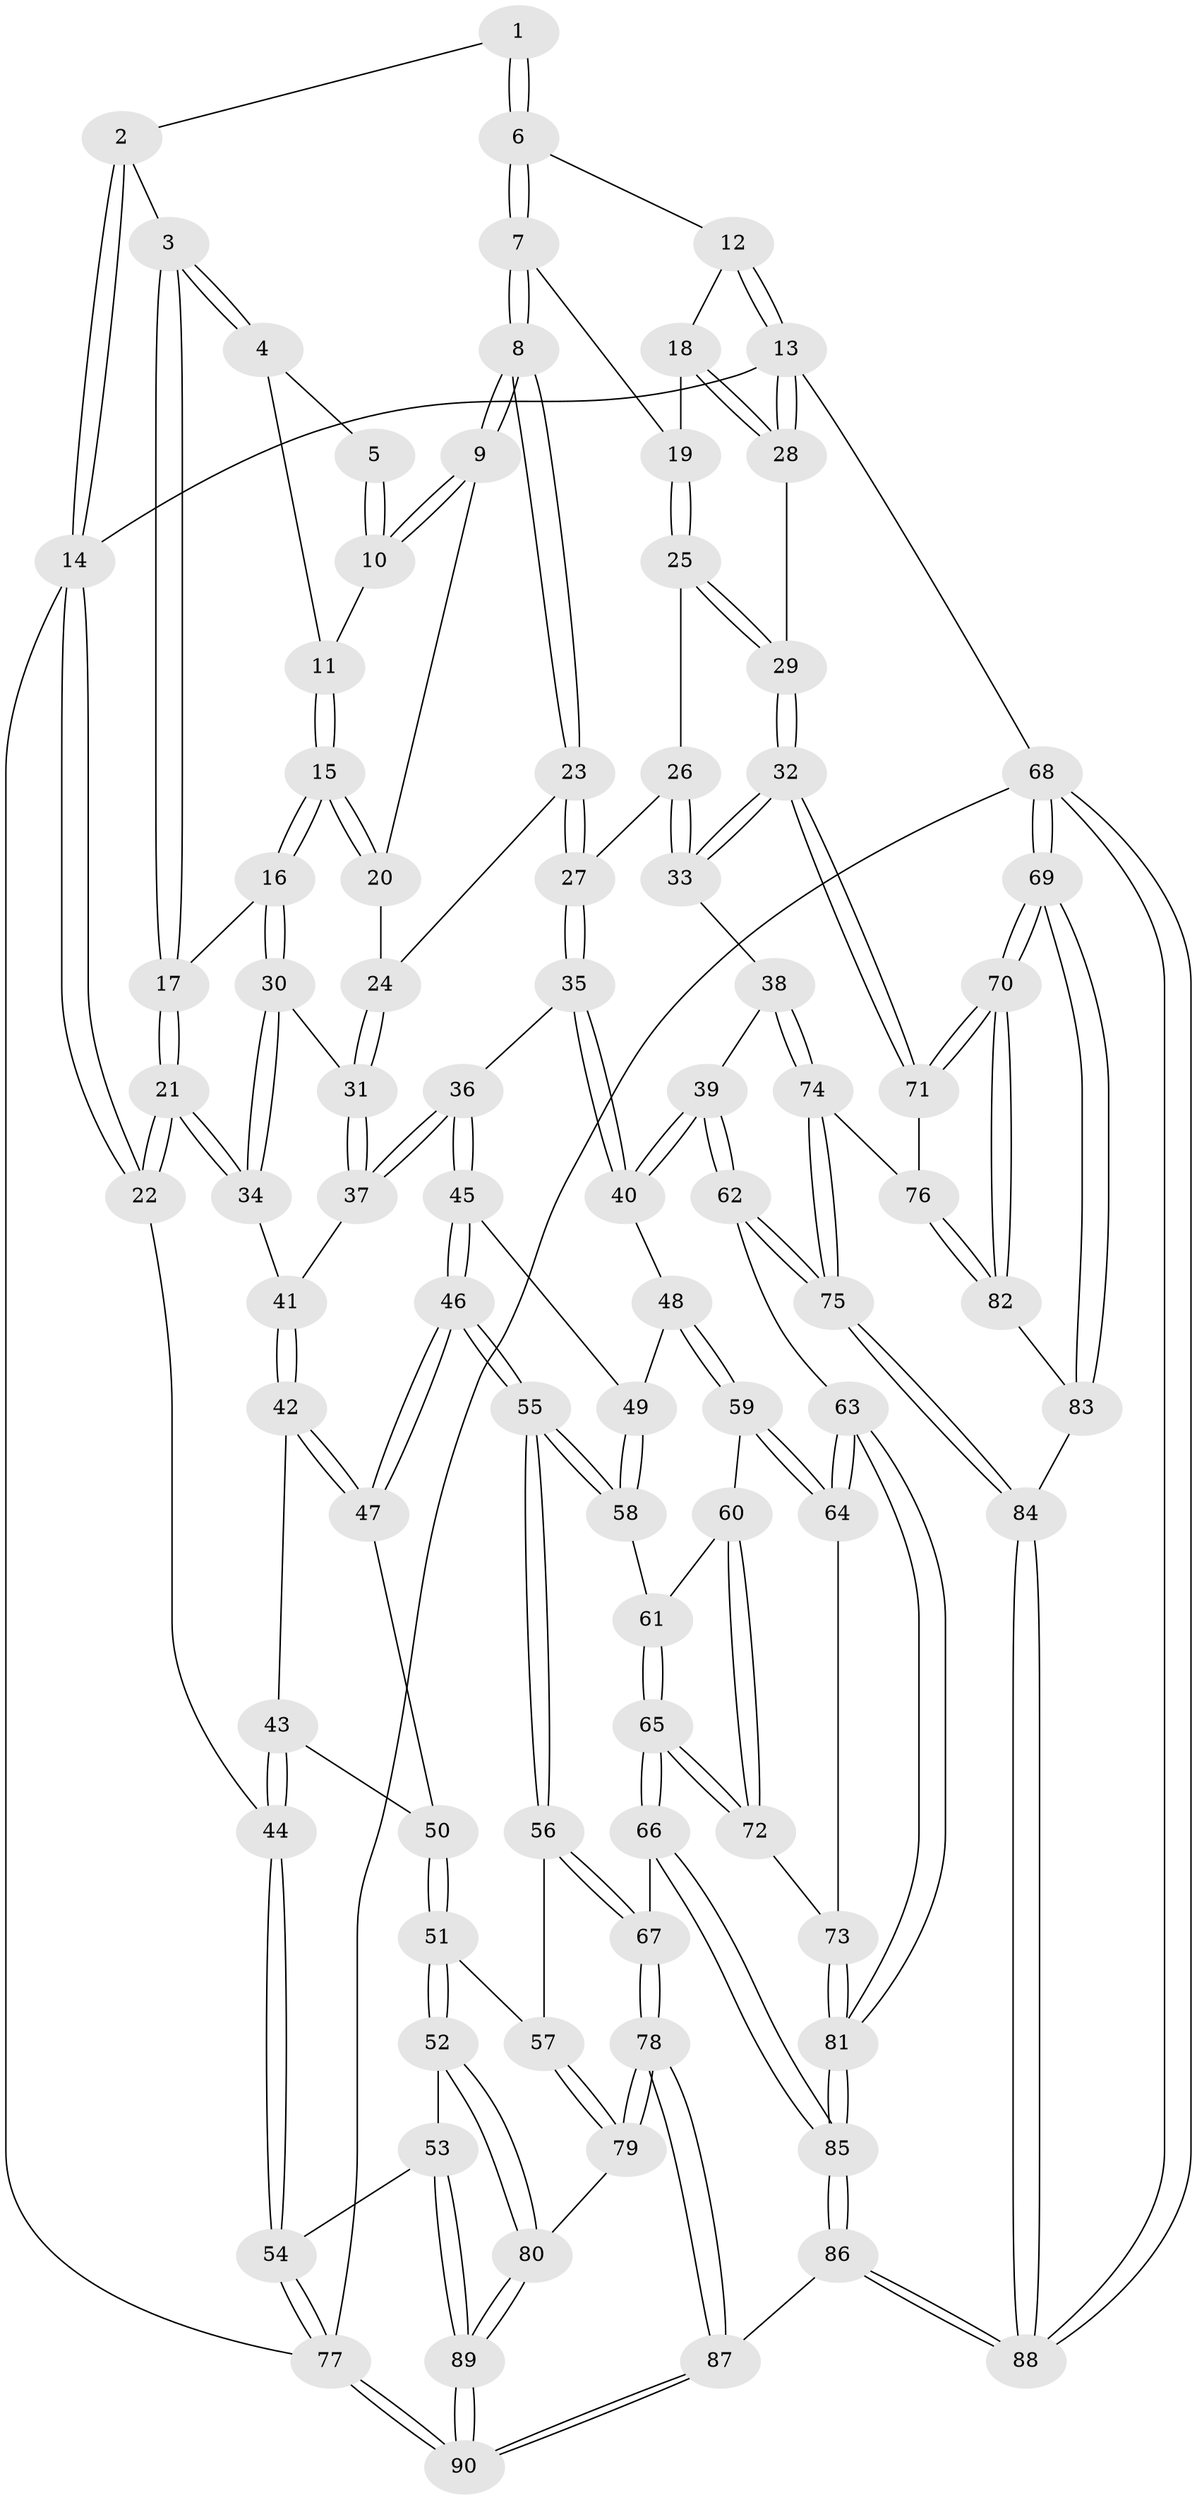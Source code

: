 // coarse degree distribution, {3: 0.11538461538461539, 5: 0.2692307692307692, 4: 0.5, 6: 0.11538461538461539}
// Generated by graph-tools (version 1.1) at 2025/52/02/27/25 19:52:42]
// undirected, 90 vertices, 222 edges
graph export_dot {
graph [start="1"]
  node [color=gray90,style=filled];
  1 [pos="+0.48685536581848093+0"];
  2 [pos="+0.05858136223136411+0"];
  3 [pos="+0.15687204653542855+0"];
  4 [pos="+0.3427568356513926+0.041347074777002966"];
  5 [pos="+0.458881329011313+0"];
  6 [pos="+0.7577527091237105+0"];
  7 [pos="+0.7445520183794108+0"];
  8 [pos="+0.6438992244666445+0.19566056889864564"];
  9 [pos="+0.45950897204635177+0.09038569866716224"];
  10 [pos="+0.4564163982739728+0.08278370942769829"];
  11 [pos="+0.3560142199628756+0.07338535829696509"];
  12 [pos="+0.7641292216586891+0"];
  13 [pos="+1+0"];
  14 [pos="+0+0"];
  15 [pos="+0.2655395291267122+0.2290405852835198"];
  16 [pos="+0.2519019170553135+0.24381385420669618"];
  17 [pos="+0.1689994968592938+0.2017413103656499"];
  18 [pos="+1+0.1730284996828525"];
  19 [pos="+0.8366128187800954+0.06321911453986351"];
  20 [pos="+0.45121048008279246+0.10031927824558694"];
  21 [pos="+0+0.32550121928739206"];
  22 [pos="+0+0.35041809551596603"];
  23 [pos="+0.6442519675814209+0.23165158692063667"];
  24 [pos="+0.4227769009149615+0.24752379152557616"];
  25 [pos="+0.891452568027556+0.24818390248335973"];
  26 [pos="+0.7213226967062615+0.2583623538185482"];
  27 [pos="+0.6552225309324524+0.259185087666508"];
  28 [pos="+1+0.306722627777841"];
  29 [pos="+1+0.3425792106953241"];
  30 [pos="+0.2632979700044449+0.2570830757462839"];
  31 [pos="+0.29744350407136094+0.2886279403683904"];
  32 [pos="+1+0.48054518690008746"];
  33 [pos="+1+0.4946271529306531"];
  34 [pos="+0.15253993493831852+0.4322168294979261"];
  35 [pos="+0.6487115011950948+0.34349866482812463"];
  36 [pos="+0.33115731028692175+0.37041378398677266"];
  37 [pos="+0.314526195890975+0.33508565013219116"];
  38 [pos="+1+0.5048632200831447"];
  39 [pos="+0.8329009236504336+0.5332795954872089"];
  40 [pos="+0.6633821090812311+0.4334104131067511"];
  41 [pos="+0.16470834345212496+0.4521031263942453"];
  42 [pos="+0.16537406373121005+0.4554063498400273"];
  43 [pos="+0.13147626978515864+0.49666128846646806"];
  44 [pos="+0+0.4881128802433084"];
  45 [pos="+0.33374118167697775+0.38887645243550256"];
  46 [pos="+0.31336874559867106+0.5056643975008778"];
  47 [pos="+0.2323185191133131+0.4910748341828926"];
  48 [pos="+0.6183826585423016+0.4722032722907341"];
  49 [pos="+0.5565854911149178+0.4841753264162553"];
  50 [pos="+0.1530558669395+0.5216145144277161"];
  51 [pos="+0.1746485923212678+0.6703541652149685"];
  52 [pos="+0.08305353357834559+0.7170260599646829"];
  53 [pos="+0+0.7089529659486333"];
  54 [pos="+0+0.6754021743493708"];
  55 [pos="+0.32807905224070166+0.5856353669225987"];
  56 [pos="+0.31404341195291696+0.6153090425821034"];
  57 [pos="+0.27606489396798045+0.6448527907953683"];
  58 [pos="+0.41644938467075787+0.5746530579263102"];
  59 [pos="+0.5834643813162498+0.6330914559964822"];
  60 [pos="+0.5644736877575828+0.6477677950290268"];
  61 [pos="+0.44539718509789167+0.5954277015276903"];
  62 [pos="+0.7579539727468447+0.7226156876611077"];
  63 [pos="+0.7252440469632856+0.721229975949506"];
  64 [pos="+0.7070887769055357+0.7179557603201652"];
  65 [pos="+0.5151873199990373+0.7329813001677121"];
  66 [pos="+0.5089606566177278+0.7381329576250376"];
  67 [pos="+0.45556789995437025+0.7483316888308851"];
  68 [pos="+1+1"];
  69 [pos="+1+1"];
  70 [pos="+1+0.7846587606096426"];
  71 [pos="+1+0.649698504148015"];
  72 [pos="+0.5172336610241413+0.731752530230997"];
  73 [pos="+0.6027620404155664+0.759761163620699"];
  74 [pos="+0.8828354912536056+0.7525777963889732"];
  75 [pos="+0.7694589054736559+0.7498199607140159"];
  76 [pos="+0.9373170506253342+0.7687477990743428"];
  77 [pos="+0+1"];
  78 [pos="+0.38374849659296933+0.8831778720323855"];
  79 [pos="+0.3307861186854942+0.8590888389983299"];
  80 [pos="+0.20082723733639712+0.8820035816344676"];
  81 [pos="+0.6129567434388512+0.837712787173427"];
  82 [pos="+0.8840951024421378+0.8875464823581557"];
  83 [pos="+0.8367742285693245+0.9208967565581754"];
  84 [pos="+0.786309099844414+0.9388818146294807"];
  85 [pos="+0.5915200381800785+0.9657787810611428"];
  86 [pos="+0.6107791744358941+1"];
  87 [pos="+0.5398076423317197+1"];
  88 [pos="+0.6540283115141571+1"];
  89 [pos="+0.14472369380309957+1"];
  90 [pos="+0.12301887141692214+1"];
  1 -- 2;
  1 -- 6;
  1 -- 6;
  2 -- 3;
  2 -- 14;
  2 -- 14;
  3 -- 4;
  3 -- 4;
  3 -- 17;
  3 -- 17;
  4 -- 5;
  4 -- 11;
  5 -- 10;
  5 -- 10;
  6 -- 7;
  6 -- 7;
  6 -- 12;
  7 -- 8;
  7 -- 8;
  7 -- 19;
  8 -- 9;
  8 -- 9;
  8 -- 23;
  8 -- 23;
  9 -- 10;
  9 -- 10;
  9 -- 20;
  10 -- 11;
  11 -- 15;
  11 -- 15;
  12 -- 13;
  12 -- 13;
  12 -- 18;
  13 -- 14;
  13 -- 28;
  13 -- 28;
  13 -- 68;
  14 -- 22;
  14 -- 22;
  14 -- 77;
  15 -- 16;
  15 -- 16;
  15 -- 20;
  15 -- 20;
  16 -- 17;
  16 -- 30;
  16 -- 30;
  17 -- 21;
  17 -- 21;
  18 -- 19;
  18 -- 28;
  18 -- 28;
  19 -- 25;
  19 -- 25;
  20 -- 24;
  21 -- 22;
  21 -- 22;
  21 -- 34;
  21 -- 34;
  22 -- 44;
  23 -- 24;
  23 -- 27;
  23 -- 27;
  24 -- 31;
  24 -- 31;
  25 -- 26;
  25 -- 29;
  25 -- 29;
  26 -- 27;
  26 -- 33;
  26 -- 33;
  27 -- 35;
  27 -- 35;
  28 -- 29;
  29 -- 32;
  29 -- 32;
  30 -- 31;
  30 -- 34;
  30 -- 34;
  31 -- 37;
  31 -- 37;
  32 -- 33;
  32 -- 33;
  32 -- 71;
  32 -- 71;
  33 -- 38;
  34 -- 41;
  35 -- 36;
  35 -- 40;
  35 -- 40;
  36 -- 37;
  36 -- 37;
  36 -- 45;
  36 -- 45;
  37 -- 41;
  38 -- 39;
  38 -- 74;
  38 -- 74;
  39 -- 40;
  39 -- 40;
  39 -- 62;
  39 -- 62;
  40 -- 48;
  41 -- 42;
  41 -- 42;
  42 -- 43;
  42 -- 47;
  42 -- 47;
  43 -- 44;
  43 -- 44;
  43 -- 50;
  44 -- 54;
  44 -- 54;
  45 -- 46;
  45 -- 46;
  45 -- 49;
  46 -- 47;
  46 -- 47;
  46 -- 55;
  46 -- 55;
  47 -- 50;
  48 -- 49;
  48 -- 59;
  48 -- 59;
  49 -- 58;
  49 -- 58;
  50 -- 51;
  50 -- 51;
  51 -- 52;
  51 -- 52;
  51 -- 57;
  52 -- 53;
  52 -- 80;
  52 -- 80;
  53 -- 54;
  53 -- 89;
  53 -- 89;
  54 -- 77;
  54 -- 77;
  55 -- 56;
  55 -- 56;
  55 -- 58;
  55 -- 58;
  56 -- 57;
  56 -- 67;
  56 -- 67;
  57 -- 79;
  57 -- 79;
  58 -- 61;
  59 -- 60;
  59 -- 64;
  59 -- 64;
  60 -- 61;
  60 -- 72;
  60 -- 72;
  61 -- 65;
  61 -- 65;
  62 -- 63;
  62 -- 75;
  62 -- 75;
  63 -- 64;
  63 -- 64;
  63 -- 81;
  63 -- 81;
  64 -- 73;
  65 -- 66;
  65 -- 66;
  65 -- 72;
  65 -- 72;
  66 -- 67;
  66 -- 85;
  66 -- 85;
  67 -- 78;
  67 -- 78;
  68 -- 69;
  68 -- 69;
  68 -- 88;
  68 -- 88;
  68 -- 77;
  69 -- 70;
  69 -- 70;
  69 -- 83;
  69 -- 83;
  70 -- 71;
  70 -- 71;
  70 -- 82;
  70 -- 82;
  71 -- 76;
  72 -- 73;
  73 -- 81;
  73 -- 81;
  74 -- 75;
  74 -- 75;
  74 -- 76;
  75 -- 84;
  75 -- 84;
  76 -- 82;
  76 -- 82;
  77 -- 90;
  77 -- 90;
  78 -- 79;
  78 -- 79;
  78 -- 87;
  78 -- 87;
  79 -- 80;
  80 -- 89;
  80 -- 89;
  81 -- 85;
  81 -- 85;
  82 -- 83;
  83 -- 84;
  84 -- 88;
  84 -- 88;
  85 -- 86;
  85 -- 86;
  86 -- 87;
  86 -- 88;
  86 -- 88;
  87 -- 90;
  87 -- 90;
  89 -- 90;
  89 -- 90;
}
